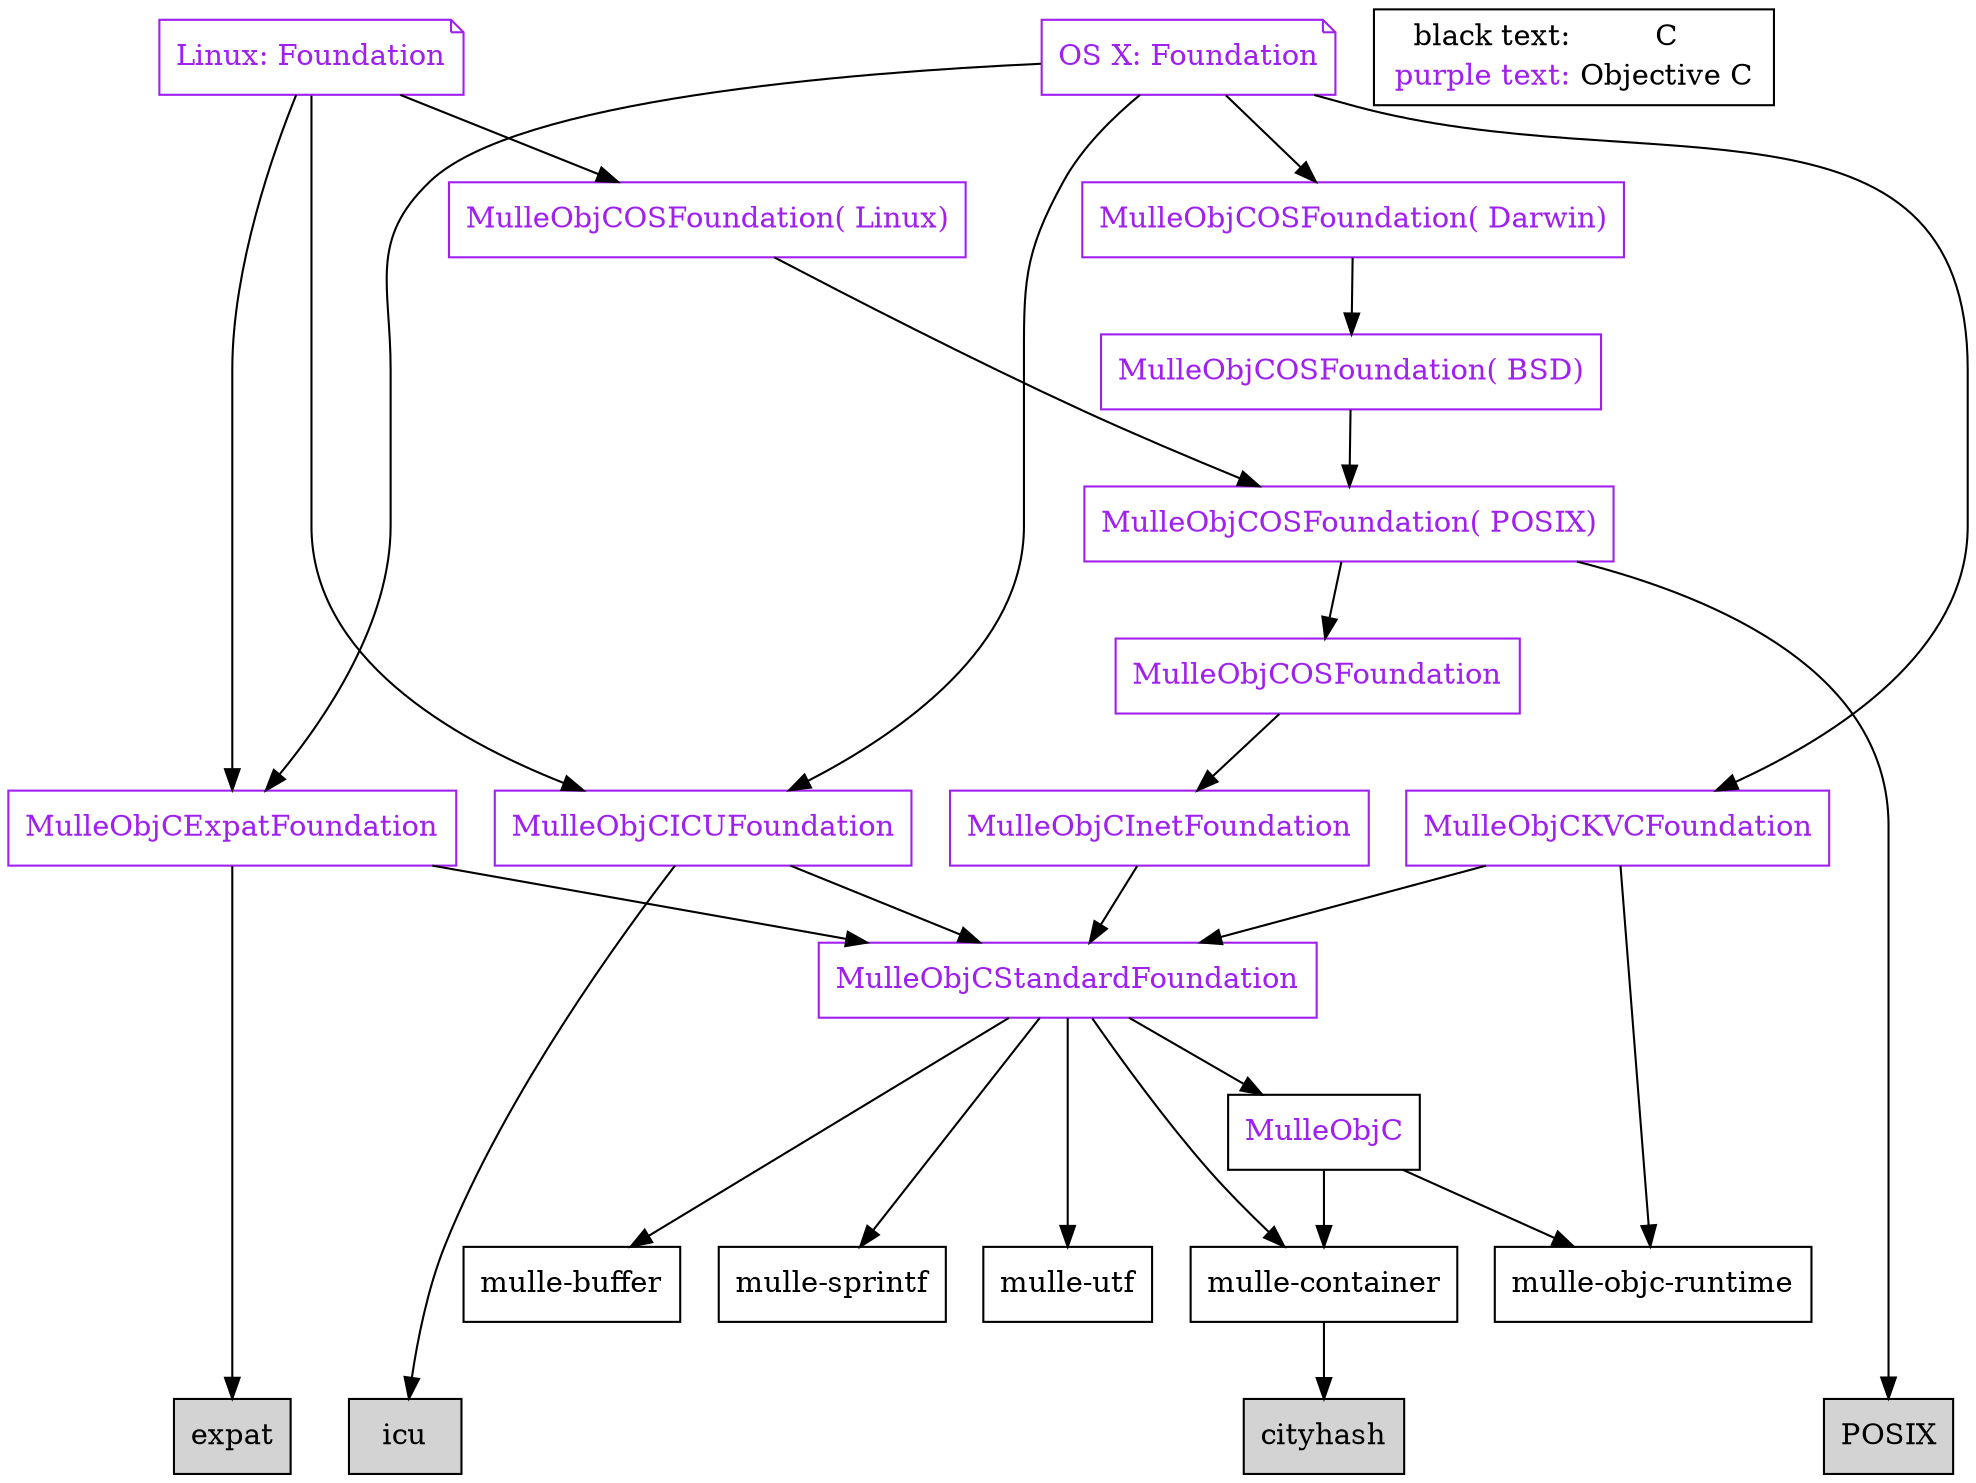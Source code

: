 digraph settings
{
   node [shape="record"];

   "mulle-buffer";
   "mulle-container";
   "mulle-sprintf";
   "mulle-objc-runtime";
   "mulle-utf";

   { rank = same; "cityhash", "expat", "icu", "POSIX" };
   { rank = same; "mulle-objc-runtime", "mulle-buffer", "mulle-utf", "mulle-sprintf", "mulle-container" };

   POSIX                          [ style=filled fillcolor="lightgray" color = "black" ];
   cityhash                       [ style=filled fillcolor="lightgray" color = "black" ];
   expat                          [ style=filled fillcolor="lightgray" color = "black" ];
   icu                            [ style=filled fillcolor="lightgray" color = "black" ];

   "mulle-container" -> cityhash;

   { rank = same; "MulleObjCKVCFoundation"; "MulleObjCExpatFoundation"; "MulleObjCICUFoundation" }
   { rank = same; "MulleObjCOSFoundation( POSIX)"; }
   { rank = same; "MulleObjCOSFoundation( BSD)"; }
   { rank = same; "MulleObjCOSFoundation( Darwin)", "MulleObjCOSFoundation( Linux)"; }

   MulleObjC                         [ fontcolor = "purple"];
   MulleObjCStandardFoundation       [ color = "purple" fontcolor = "purple" ];
   MulleObjCOSFoundation             [ color = "purple" fontcolor = "purple" ];
   MulleObjCInetFoundation           [ color = "purple" fontcolor = "purple" ];
   "MulleObjCOSFoundation( Linux)"   [ color = "purple" fontcolor = "purple" ];
   "MulleObjCOSFoundation( Darwin)"  [ color = "purple" fontcolor = "purple" ];
   "MulleObjCOSFoundation( BSD)"     [ color = "purple" fontcolor = "purple" ];
   "MulleObjCOSFoundation( POSIX)"   [ color = "purple" fontcolor = "purple" ];
   MulleObjCExpatFoundation  [ color = "purple" fontcolor = "purple" ];
   MulleObjCKVCFoundation    [ color = "purple" fontcolor = "purple" ];
   MulleObjCICUFoundation    [ color = "purple" fontcolor = "purple" ];

   "OS X: Foundation"        [ color = "purple" fontcolor = "purple" shape = "note" ];
   "Linux: Foundation"       [ color = "purple" fontcolor = "purple" shape = "note" ];

 	MulleObjC -> "mulle-objc-runtime";
   MulleObjC -> "mulle-container";
   MulleObjCStandardFoundation -> MulleObjC;
   MulleObjCStandardFoundation -> "mulle-container";
 	MulleObjCStandardFoundation -> "mulle-utf";
   MulleObjCStandardFoundation -> "mulle-sprintf";
   MulleObjCStandardFoundation -> "mulle-buffer";
   MulleObjCInetFoundation -> MulleObjCStandardFoundation;
   MulleObjCKVCFoundation -> MulleObjCStandardFoundation;
   MulleObjCKVCFoundation -> "mulle-objc-runtime";
   MulleObjCExpatFoundation -> MulleObjCStandardFoundation;
   MulleObjCExpatFoundation -> expat;
   MulleObjCICUFoundation -> MulleObjCStandardFoundation;
   MulleObjCICUFoundation -> icu;
   "MulleObjCOSFoundation"  -> MulleObjCInetFoundation;

   "MulleObjCOSFoundation( POSIX)"  -> MulleObjCOSFoundation;
   "MulleObjCOSFoundation( POSIX)"  -> POSIX;
   "MulleObjCOSFoundation( BSD)"    -> "MulleObjCOSFoundation( POSIX)";
   "MulleObjCOSFoundation( Darwin)" -> "MulleObjCOSFoundation( BSD)";
   "MulleObjCOSFoundation( Linux)"  -> "MulleObjCOSFoundation( POSIX)";

   "Linux: Foundation" -> "MulleObjCOSFoundation( Linux)";
   "Linux: Foundation" -> MulleObjCExpatFoundation;
   "Linux: Foundation" -> MulleObjCICUFoundation;
   "OS X: Foundation" -> "MulleObjCOSFoundation( Darwin)";
   "OS X: Foundation" -> MulleObjCExpatFoundation;
   "OS X: Foundation" -> MulleObjCKVCFoundation;
   "OS X: Foundation" -> MulleObjCICUFoundation;

 	subgraph legend {
    label = "Legend";
    key [label=<<table border="0" cellpadding="2" cellspacing="0" cellborder="0">
			       <tr><td align="right"><font color="#000000">black text:</font></td><td>C</td></tr>
			       <tr><td align="right"><font color="#a020f0">purple text:</font></td><td>Objective C</td></tr>
			      </table>>]
 	}
}
